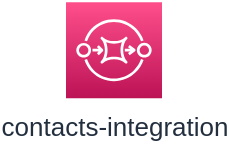 <mxfile version="20.6.0" type="github">
  <diagram id="VaPceM4CDEMEdCJh_fux" name="Page-1">
    <mxGraphModel dx="1556" dy="802" grid="1" gridSize="10" guides="1" tooltips="1" connect="1" arrows="1" fold="1" page="1" pageScale="1" pageWidth="1100" pageHeight="850" math="0" shadow="0">
      <root>
        <mxCell id="0" />
        <mxCell id="1" parent="0" />
        <mxCell id="va7eF8Ag3icz-c_re07v-1" value="contacts-integration" style="sketch=0;points=[[0,0,0],[0.25,0,0],[0.5,0,0],[0.75,0,0],[1,0,0],[0,1,0],[0.25,1,0],[0.5,1,0],[0.75,1,0],[1,1,0],[0,0.25,0],[0,0.5,0],[0,0.75,0],[1,0.25,0],[1,0.5,0],[1,0.75,0]];outlineConnect=0;fontColor=#232F3E;gradientColor=#FF4F8B;gradientDirection=north;fillColor=#BC1356;strokeColor=#ffffff;dashed=0;verticalLabelPosition=bottom;verticalAlign=top;align=center;html=1;fontSize=13;fontStyle=0;aspect=fixed;shape=mxgraph.aws4.resourceIcon;resIcon=mxgraph.aws4.sqs;labelBorderColor=none;" vertex="1" parent="1">
          <mxGeometry x="155" y="307.09" width="48" height="48" as="geometry" />
        </mxCell>
      </root>
    </mxGraphModel>
  </diagram>
</mxfile>
